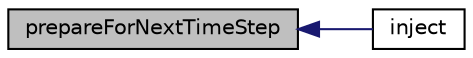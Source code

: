 digraph "prepareForNextTimeStep"
{
  bgcolor="transparent";
  edge [fontname="Helvetica",fontsize="10",labelfontname="Helvetica",labelfontsize="10"];
  node [fontname="Helvetica",fontsize="10",shape=record];
  rankdir="LR";
  Node1 [label="prepareForNextTimeStep",height=0.2,width=0.4,color="black", fillcolor="grey75", style="filled", fontcolor="black"];
  Node1 -> Node2 [dir="back",color="midnightblue",fontsize="10",style="solid",fontname="Helvetica"];
  Node2 [label="inject",height=0.2,width=0.4,color="black",URL="$a01113.html#ad56021712258ad92961ed1dcb0941870",tooltip="Main injection loop. "];
}
